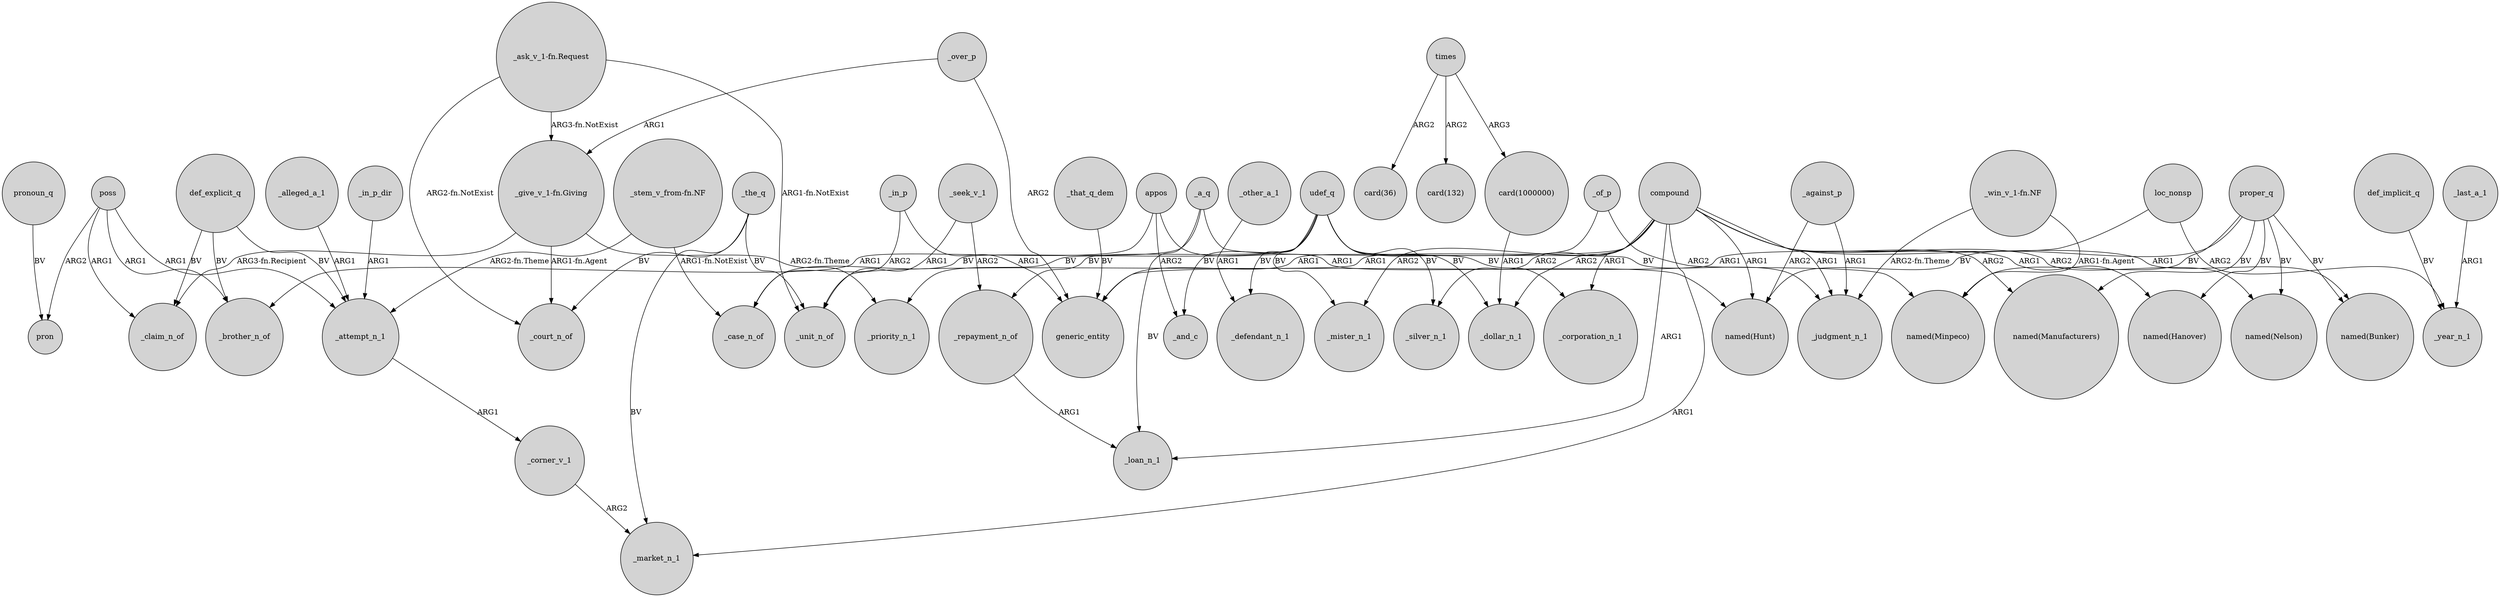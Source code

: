 digraph {
	node [shape=circle style=filled]
	"_give_v_1-fn.Giving" -> _claim_n_of [label="ARG3-fn.Recipient"]
	"_ask_v_1-fn.Request" -> _unit_n_of [label="ARG1-fn.NotExist"]
	_a_q -> _case_n_of [label=BV]
	proper_q -> "named(Minpeco)" [label=BV]
	compound -> "named(Hunt)" [label=ARG1]
	"_stem_v_from-fn.NF" -> _attempt_n_1 [label="ARG2-fn.Theme"]
	udef_q -> _mister_n_1 [label=BV]
	udef_q -> _corporation_n_1 [label=BV]
	pronoun_q -> pron [label=BV]
	_of_p -> "named(Minpeco)" [label=ARG2]
	times -> "card(1000000)" [label=ARG3]
	compound -> "named(Bunker)" [label=ARG1]
	_in_p -> generic_entity [label=ARG1]
	udef_q -> _priority_n_1 [label=BV]
	"_stem_v_from-fn.NF" -> _case_n_of [label="ARG1-fn.NotExist"]
	udef_q -> _dollar_n_1 [label=BV]
	_of_p -> generic_entity [label=ARG1]
	"card(1000000)" -> _dollar_n_1 [label=ARG1]
	def_implicit_q -> _year_n_1 [label=BV]
	_that_q_dem -> generic_entity [label=BV]
	loc_nonsp -> generic_entity [label=ARG1]
	"_win_v_1-fn.NF" -> "named(Minpeco)" [label="ARG1-fn.Agent"]
	proper_q -> "named(Bunker)" [label=BV]
	poss -> _attempt_n_1 [label=ARG1]
	_over_p -> generic_entity [label=ARG2]
	"_win_v_1-fn.NF" -> _judgment_n_1 [label="ARG2-fn.Theme"]
	compound -> _corporation_n_1 [label=ARG1]
	appos -> "named(Hunt)" [label=ARG1]
	"_give_v_1-fn.Giving" -> _court_n_of [label="ARG1-fn.Agent"]
	_last_a_1 -> _year_n_1 [label=ARG1]
	compound -> _loan_n_1 [label=ARG1]
	_in_p -> _case_n_of [label=ARG2]
	def_explicit_q -> _attempt_n_1 [label=BV]
	compound -> "named(Hanover)" [label=ARG1]
	"_give_v_1-fn.Giving" -> _priority_n_1 [label="ARG2-fn.Theme"]
	compound -> _market_n_1 [label=ARG1]
	compound -> _judgment_n_1 [label=ARG1]
	_alleged_a_1 -> _attempt_n_1 [label=ARG1]
	_the_q -> _unit_n_of [label=BV]
	udef_q -> _silver_n_1 [label=BV]
	"_ask_v_1-fn.Request" -> "_give_v_1-fn.Giving" [label="ARG3-fn.NotExist"]
	_a_q -> _loan_n_1 [label=BV]
	poss -> _brother_n_of [label=ARG1]
	compound -> _unit_n_of [label=ARG1]
	udef_q -> _repayment_n_of [label=BV]
	def_explicit_q -> _brother_n_of [label=BV]
	times -> "card(132)" [label=ARG2]
	_attempt_n_1 -> _corner_v_1 [label=ARG1]
	"_ask_v_1-fn.Request" -> _court_n_of [label="ARG2-fn.NotExist"]
	proper_q -> "named(Nelson)" [label=BV]
	appos -> _and_c [label=ARG2]
	_corner_v_1 -> _market_n_1 [label=ARG2]
	def_explicit_q -> _claim_n_of [label=BV]
	_repayment_n_of -> _loan_n_1 [label=ARG1]
	proper_q -> "named(Hanover)" [label=BV]
	compound -> "named(Manufacturers)" [label=ARG2]
	udef_q -> _defendant_n_1 [label=BV]
	appos -> _brother_n_of [label=ARG1]
	_the_q -> _market_n_1 [label=BV]
	proper_q -> "named(Hunt)" [label=BV]
	poss -> pron [label=ARG2]
	compound -> _mister_n_1 [label=ARG2]
	_other_a_1 -> _defendant_n_1 [label=ARG1]
	_the_q -> _court_n_of [label=BV]
	_seek_v_1 -> _unit_n_of [label=ARG1]
	proper_q -> "named(Manufacturers)" [label=BV]
	_seek_v_1 -> _repayment_n_of [label=ARG2]
	times -> "card(36)" [label=ARG2]
	_a_q -> _judgment_n_1 [label=BV]
	poss -> _claim_n_of [label=ARG1]
	compound -> "named(Nelson)" [label=ARG2]
	_against_p -> "named(Hunt)" [label=ARG2]
	_over_p -> "_give_v_1-fn.Giving" [label=ARG1]
	loc_nonsp -> _year_n_1 [label=ARG2]
	_against_p -> _judgment_n_1 [label=ARG1]
	compound -> _silver_n_1 [label=ARG2]
	compound -> _dollar_n_1 [label=ARG2]
	udef_q -> _and_c [label=BV]
	_in_p_dir -> _attempt_n_1 [label=ARG1]
}
